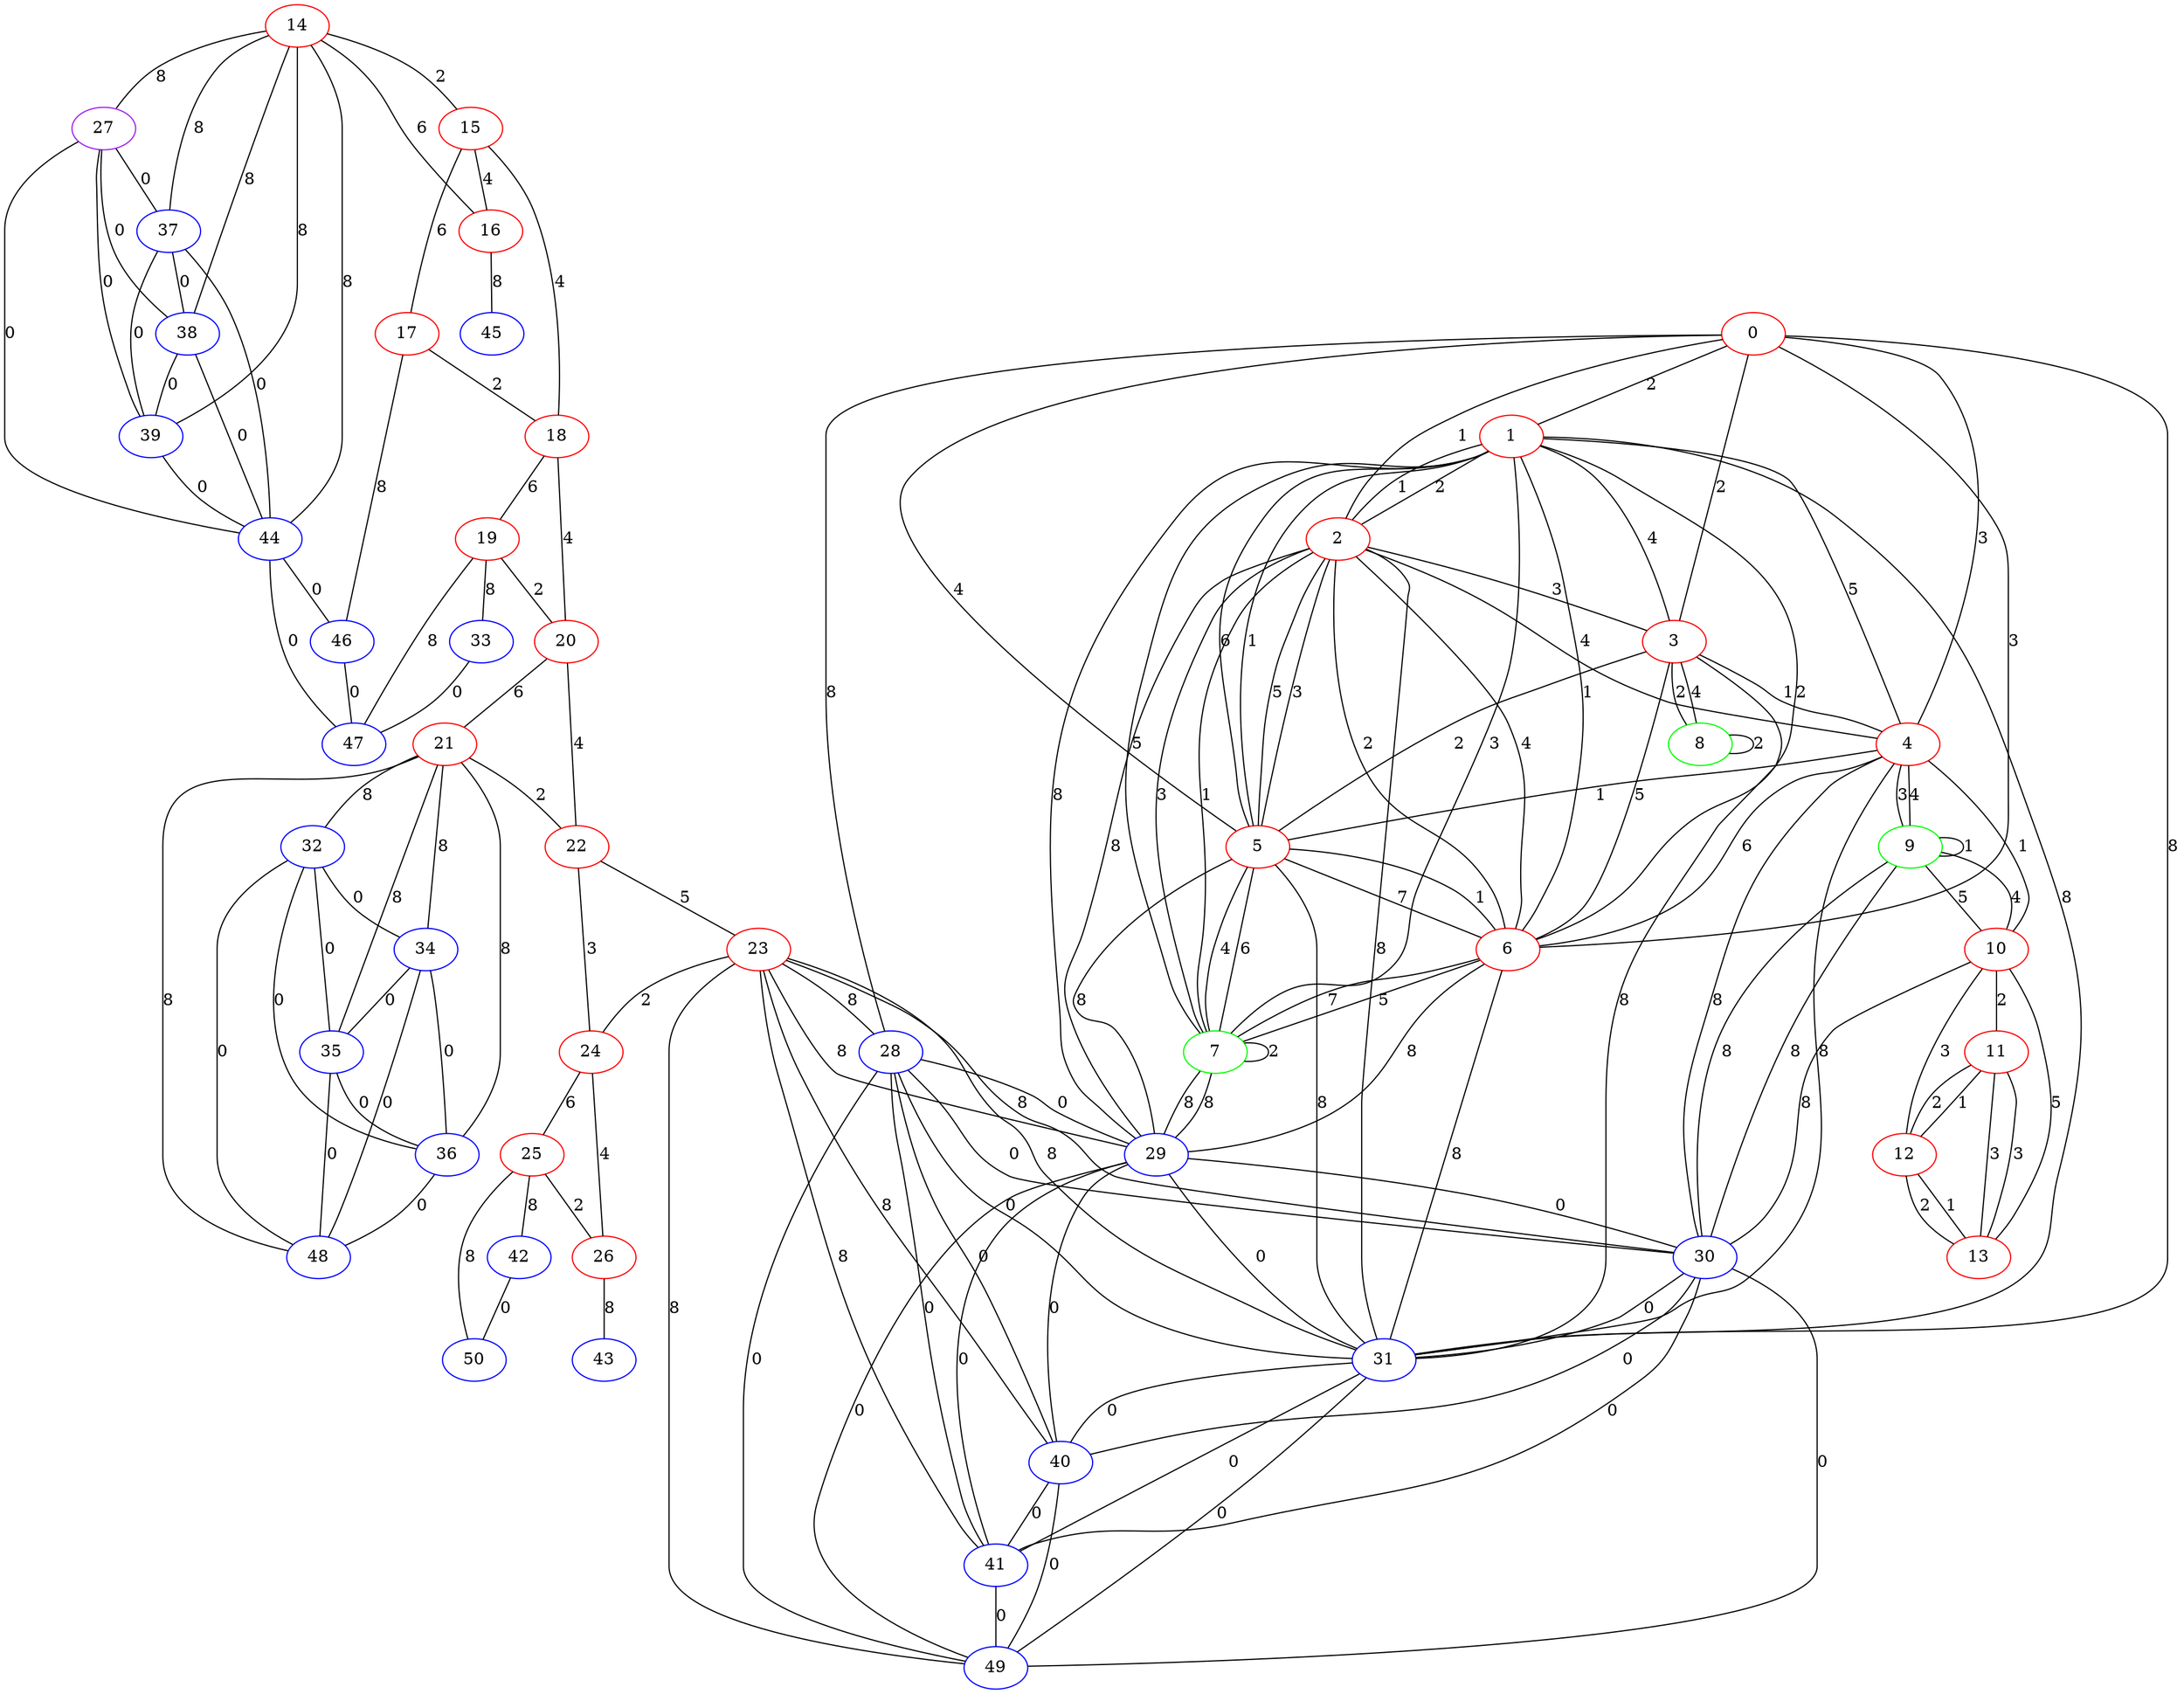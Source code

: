 graph "" {
0 [color=red, weight=1];
1 [color=red, weight=1];
2 [color=red, weight=1];
3 [color=red, weight=1];
4 [color=red, weight=1];
5 [color=red, weight=1];
6 [color=red, weight=1];
7 [color=green, weight=2];
8 [color=green, weight=2];
9 [color=green, weight=2];
10 [color=red, weight=1];
11 [color=red, weight=1];
12 [color=red, weight=1];
13 [color=red, weight=1];
14 [color=red, weight=1];
15 [color=red, weight=1];
16 [color=red, weight=1];
17 [color=red, weight=1];
18 [color=red, weight=1];
19 [color=red, weight=1];
20 [color=red, weight=1];
21 [color=red, weight=1];
22 [color=red, weight=1];
23 [color=red, weight=1];
24 [color=red, weight=1];
25 [color=red, weight=1];
26 [color=red, weight=1];
27 [color=purple, weight=4];
28 [color=blue, weight=3];
29 [color=blue, weight=3];
30 [color=blue, weight=3];
31 [color=blue, weight=3];
32 [color=blue, weight=3];
33 [color=blue, weight=3];
34 [color=blue, weight=3];
35 [color=blue, weight=3];
36 [color=blue, weight=3];
37 [color=blue, weight=3];
38 [color=blue, weight=3];
39 [color=blue, weight=3];
40 [color=blue, weight=3];
41 [color=blue, weight=3];
42 [color=blue, weight=3];
43 [color=blue, weight=3];
44 [color=blue, weight=3];
45 [color=blue, weight=3];
46 [color=blue, weight=3];
47 [color=blue, weight=3];
48 [color=blue, weight=3];
49 [color=blue, weight=3];
50 [color=blue, weight=3];
0 -- 1  [key=0, label=2];
0 -- 2  [key=0, label=1];
0 -- 3  [key=0, label=2];
0 -- 4  [key=0, label=3];
0 -- 5  [key=0, label=4];
0 -- 6  [key=0, label=3];
0 -- 28  [key=0, label=8];
0 -- 31  [key=0, label=8];
1 -- 2  [key=0, label=2];
1 -- 2  [key=1, label=1];
1 -- 3  [key=0, label=4];
1 -- 4  [key=0, label=5];
1 -- 5  [key=0, label=1];
1 -- 5  [key=1, label=6];
1 -- 6  [key=0, label=2];
1 -- 6  [key=1, label=1];
1 -- 7  [key=0, label=3];
1 -- 7  [key=1, label=5];
1 -- 29  [key=0, label=8];
1 -- 31  [key=0, label=8];
2 -- 3  [key=0, label=3];
2 -- 4  [key=0, label=4];
2 -- 5  [key=0, label=3];
2 -- 5  [key=1, label=5];
2 -- 6  [key=0, label=4];
2 -- 6  [key=1, label=2];
2 -- 7  [key=0, label=1];
2 -- 7  [key=1, label=3];
2 -- 29  [key=0, label=8];
2 -- 31  [key=0, label=8];
3 -- 4  [key=0, label=1];
3 -- 5  [key=0, label=2];
3 -- 6  [key=0, label=5];
3 -- 8  [key=0, label=2];
3 -- 8  [key=1, label=4];
3 -- 31  [key=0, label=8];
4 -- 5  [key=0, label=1];
4 -- 6  [key=0, label=6];
4 -- 9  [key=0, label=3];
4 -- 9  [key=1, label=4];
4 -- 10  [key=0, label=1];
4 -- 30  [key=0, label=8];
4 -- 31  [key=0, label=8];
5 -- 6  [key=0, label=1];
5 -- 6  [key=1, label=7];
5 -- 7  [key=0, label=4];
5 -- 7  [key=1, label=6];
5 -- 29  [key=0, label=8];
5 -- 31  [key=0, label=8];
6 -- 7  [key=0, label=5];
6 -- 7  [key=1, label=7];
6 -- 29  [key=0, label=8];
6 -- 31  [key=0, label=8];
7 -- 7  [key=0, label=2];
7 -- 29  [key=0, label=8];
7 -- 29  [key=1, label=8];
8 -- 8  [key=0, label=2];
9 -- 9  [key=0, label=1];
9 -- 10  [key=0, label=4];
9 -- 10  [key=1, label=5];
9 -- 30  [key=0, label=8];
9 -- 30  [key=1, label=8];
10 -- 11  [key=0, label=2];
10 -- 12  [key=0, label=3];
10 -- 13  [key=0, label=5];
10 -- 30  [key=0, label=8];
11 -- 12  [key=0, label=2];
11 -- 12  [key=1, label=1];
11 -- 13  [key=0, label=3];
11 -- 13  [key=1, label=3];
12 -- 13  [key=0, label=1];
12 -- 13  [key=1, label=2];
14 -- 37  [key=0, label=8];
14 -- 38  [key=0, label=8];
14 -- 39  [key=0, label=8];
14 -- 44  [key=0, label=8];
14 -- 15  [key=0, label=2];
14 -- 16  [key=0, label=6];
14 -- 27  [key=0, label=8];
15 -- 16  [key=0, label=4];
15 -- 17  [key=0, label=6];
15 -- 18  [key=0, label=4];
16 -- 45  [key=0, label=8];
17 -- 18  [key=0, label=2];
17 -- 46  [key=0, label=8];
18 -- 19  [key=0, label=6];
18 -- 20  [key=0, label=4];
19 -- 33  [key=0, label=8];
19 -- 20  [key=0, label=2];
19 -- 47  [key=0, label=8];
20 -- 21  [key=0, label=6];
20 -- 22  [key=0, label=4];
21 -- 32  [key=0, label=8];
21 -- 34  [key=0, label=8];
21 -- 35  [key=0, label=8];
21 -- 36  [key=0, label=8];
21 -- 48  [key=0, label=8];
21 -- 22  [key=0, label=2];
22 -- 24  [key=0, label=3];
22 -- 23  [key=0, label=5];
23 -- 40  [key=0, label=8];
23 -- 41  [key=0, label=8];
23 -- 49  [key=0, label=8];
23 -- 24  [key=0, label=2];
23 -- 28  [key=0, label=8];
23 -- 29  [key=0, label=8];
23 -- 30  [key=0, label=8];
23 -- 31  [key=0, label=8];
24 -- 25  [key=0, label=6];
24 -- 26  [key=0, label=4];
25 -- 26  [key=0, label=2];
25 -- 50  [key=0, label=8];
25 -- 42  [key=0, label=8];
26 -- 43  [key=0, label=8];
27 -- 44  [key=0, label=0];
27 -- 37  [key=0, label=0];
27 -- 38  [key=0, label=0];
27 -- 39  [key=0, label=0];
28 -- 40  [key=0, label=0];
28 -- 41  [key=0, label=0];
28 -- 49  [key=0, label=0];
28 -- 29  [key=0, label=0];
28 -- 30  [key=0, label=0];
28 -- 31  [key=0, label=0];
29 -- 40  [key=0, label=0];
29 -- 41  [key=0, label=0];
29 -- 49  [key=0, label=0];
29 -- 30  [key=0, label=0];
29 -- 31  [key=0, label=0];
30 -- 40  [key=0, label=0];
30 -- 41  [key=0, label=0];
30 -- 49  [key=0, label=0];
30 -- 31  [key=0, label=0];
31 -- 40  [key=0, label=0];
31 -- 41  [key=0, label=0];
31 -- 49  [key=0, label=0];
32 -- 48  [key=0, label=0];
32 -- 34  [key=0, label=0];
32 -- 35  [key=0, label=0];
32 -- 36  [key=0, label=0];
33 -- 47  [key=0, label=0];
34 -- 48  [key=0, label=0];
34 -- 35  [key=0, label=0];
34 -- 36  [key=0, label=0];
35 -- 48  [key=0, label=0];
35 -- 36  [key=0, label=0];
36 -- 48  [key=0, label=0];
37 -- 44  [key=0, label=0];
37 -- 38  [key=0, label=0];
37 -- 39  [key=0, label=0];
38 -- 44  [key=0, label=0];
38 -- 39  [key=0, label=0];
39 -- 44  [key=0, label=0];
40 -- 41  [key=0, label=0];
40 -- 49  [key=0, label=0];
41 -- 49  [key=0, label=0];
42 -- 50  [key=0, label=0];
44 -- 46  [key=0, label=0];
44 -- 47  [key=0, label=0];
46 -- 47  [key=0, label=0];
}
